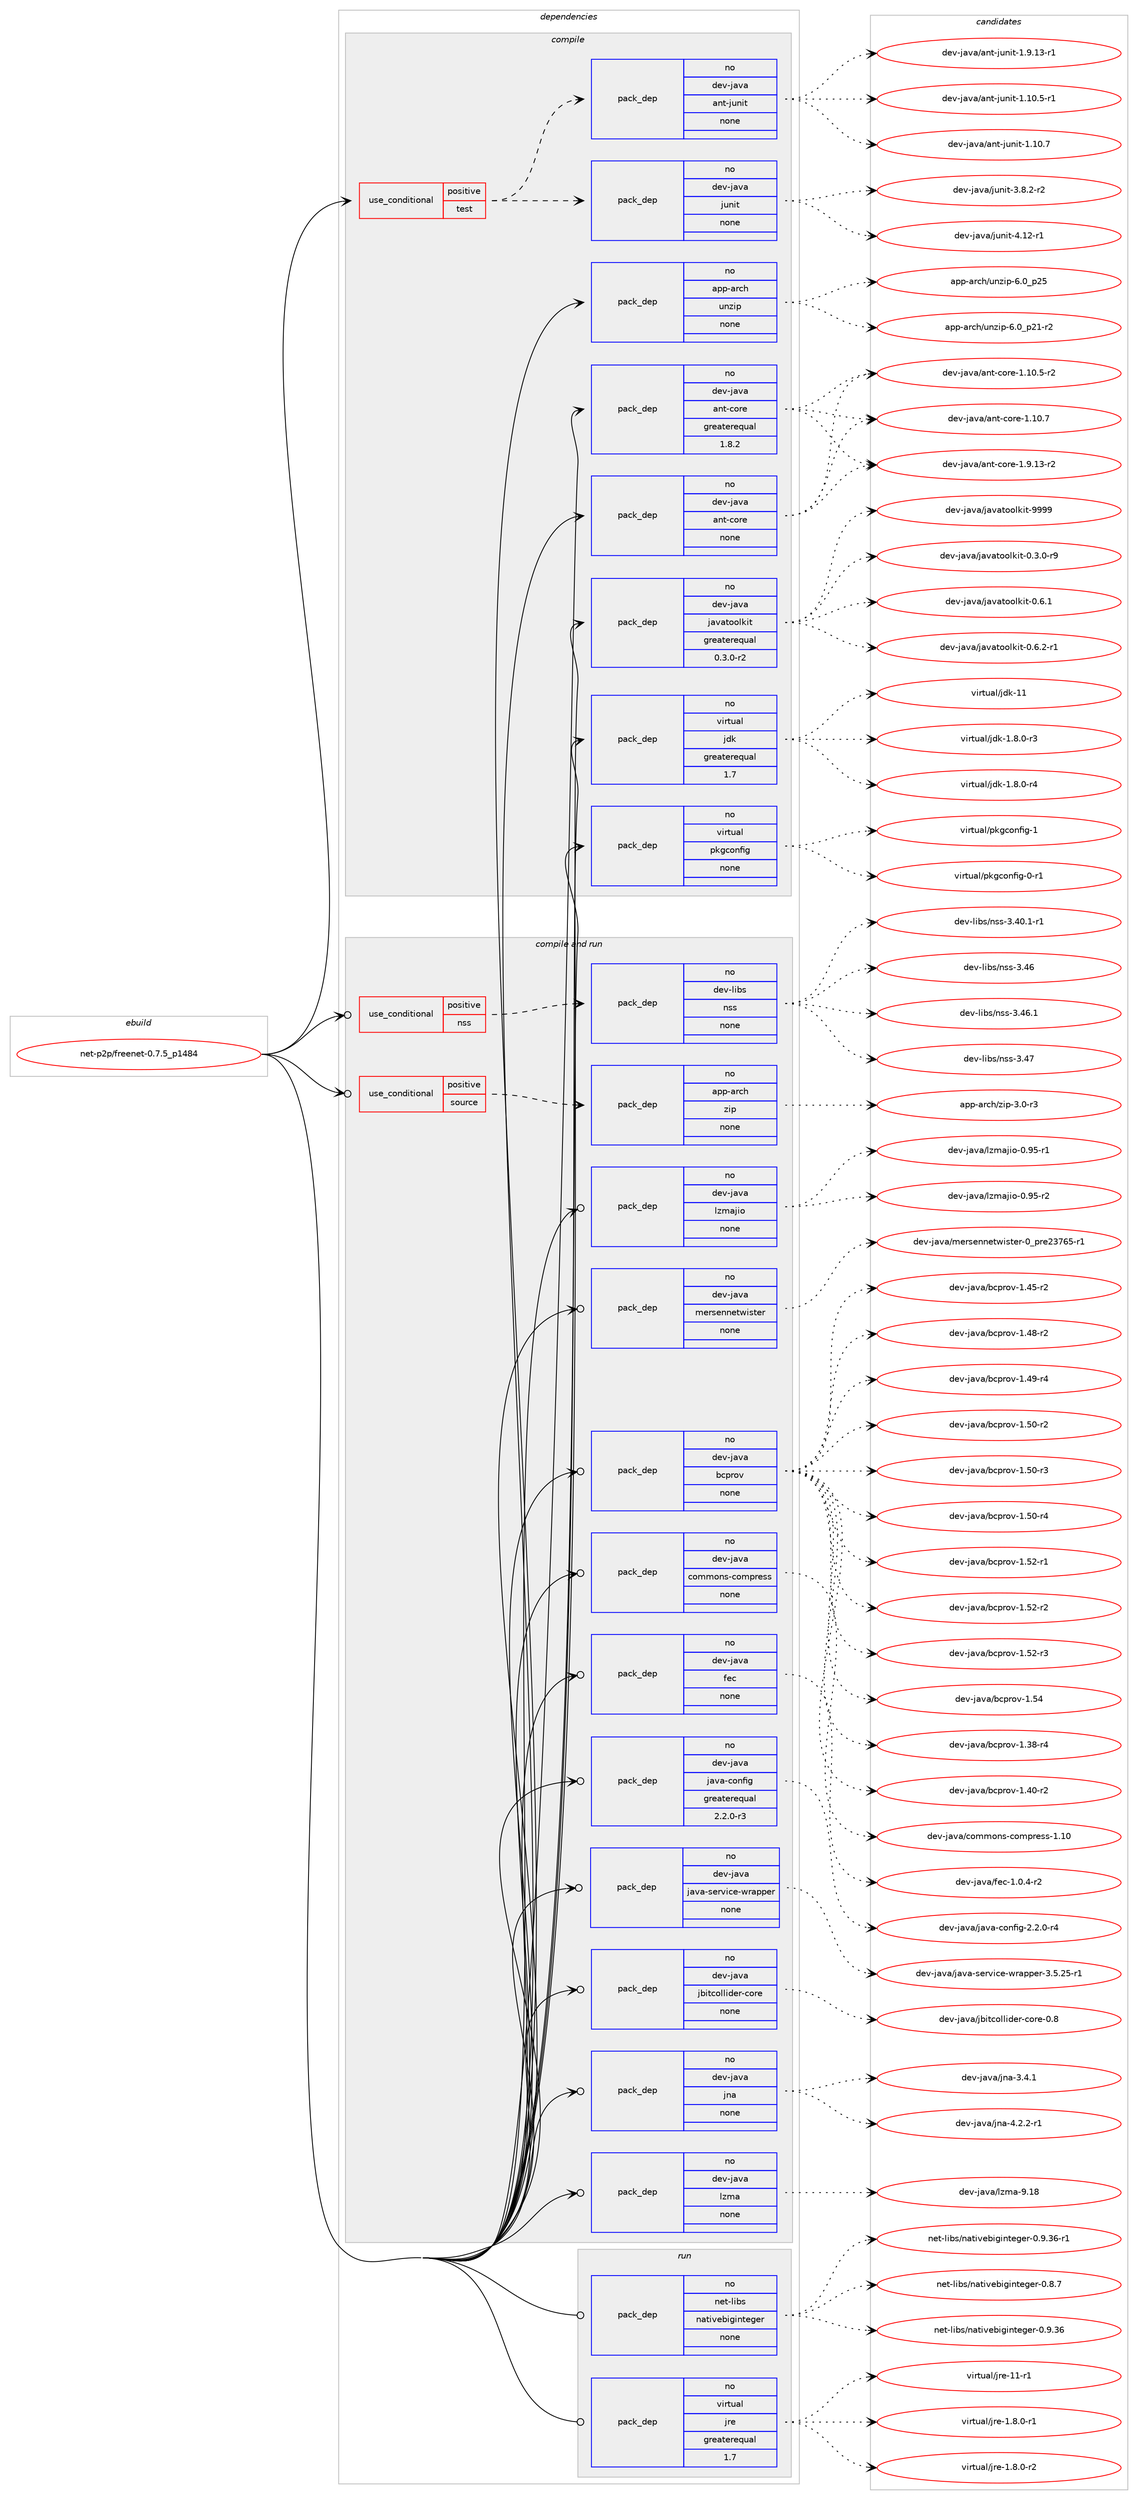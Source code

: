 digraph prolog {

# *************
# Graph options
# *************

newrank=true;
concentrate=true;
compound=true;
graph [rankdir=LR,fontname=Helvetica,fontsize=10,ranksep=1.5];#, ranksep=2.5, nodesep=0.2];
edge  [arrowhead=vee];
node  [fontname=Helvetica,fontsize=10];

# **********
# The ebuild
# **********

subgraph cluster_leftcol {
color=gray;
rank=same;
label=<<i>ebuild</i>>;
id [label="net-p2p/freenet-0.7.5_p1484", color=red, width=4, href="../net-p2p/freenet-0.7.5_p1484.svg"];
}

# ****************
# The dependencies
# ****************

subgraph cluster_midcol {
color=gray;
label=<<i>dependencies</i>>;
subgraph cluster_compile {
fillcolor="#eeeeee";
style=filled;
label=<<i>compile</i>>;
subgraph cond204777 {
dependency840143 [label=<<TABLE BORDER="0" CELLBORDER="1" CELLSPACING="0" CELLPADDING="4"><TR><TD ROWSPAN="3" CELLPADDING="10">use_conditional</TD></TR><TR><TD>positive</TD></TR><TR><TD>test</TD></TR></TABLE>>, shape=none, color=red];
subgraph pack620544 {
dependency840144 [label=<<TABLE BORDER="0" CELLBORDER="1" CELLSPACING="0" CELLPADDING="4" WIDTH="220"><TR><TD ROWSPAN="6" CELLPADDING="30">pack_dep</TD></TR><TR><TD WIDTH="110">no</TD></TR><TR><TD>dev-java</TD></TR><TR><TD>junit</TD></TR><TR><TD>none</TD></TR><TR><TD></TD></TR></TABLE>>, shape=none, color=blue];
}
dependency840143:e -> dependency840144:w [weight=20,style="dashed",arrowhead="vee"];
subgraph pack620545 {
dependency840145 [label=<<TABLE BORDER="0" CELLBORDER="1" CELLSPACING="0" CELLPADDING="4" WIDTH="220"><TR><TD ROWSPAN="6" CELLPADDING="30">pack_dep</TD></TR><TR><TD WIDTH="110">no</TD></TR><TR><TD>dev-java</TD></TR><TR><TD>ant-junit</TD></TR><TR><TD>none</TD></TR><TR><TD></TD></TR></TABLE>>, shape=none, color=blue];
}
dependency840143:e -> dependency840145:w [weight=20,style="dashed",arrowhead="vee"];
}
id:e -> dependency840143:w [weight=20,style="solid",arrowhead="vee"];
subgraph pack620546 {
dependency840146 [label=<<TABLE BORDER="0" CELLBORDER="1" CELLSPACING="0" CELLPADDING="4" WIDTH="220"><TR><TD ROWSPAN="6" CELLPADDING="30">pack_dep</TD></TR><TR><TD WIDTH="110">no</TD></TR><TR><TD>app-arch</TD></TR><TR><TD>unzip</TD></TR><TR><TD>none</TD></TR><TR><TD></TD></TR></TABLE>>, shape=none, color=blue];
}
id:e -> dependency840146:w [weight=20,style="solid",arrowhead="vee"];
subgraph pack620547 {
dependency840147 [label=<<TABLE BORDER="0" CELLBORDER="1" CELLSPACING="0" CELLPADDING="4" WIDTH="220"><TR><TD ROWSPAN="6" CELLPADDING="30">pack_dep</TD></TR><TR><TD WIDTH="110">no</TD></TR><TR><TD>dev-java</TD></TR><TR><TD>ant-core</TD></TR><TR><TD>greaterequal</TD></TR><TR><TD>1.8.2</TD></TR></TABLE>>, shape=none, color=blue];
}
id:e -> dependency840147:w [weight=20,style="solid",arrowhead="vee"];
subgraph pack620548 {
dependency840148 [label=<<TABLE BORDER="0" CELLBORDER="1" CELLSPACING="0" CELLPADDING="4" WIDTH="220"><TR><TD ROWSPAN="6" CELLPADDING="30">pack_dep</TD></TR><TR><TD WIDTH="110">no</TD></TR><TR><TD>dev-java</TD></TR><TR><TD>ant-core</TD></TR><TR><TD>none</TD></TR><TR><TD></TD></TR></TABLE>>, shape=none, color=blue];
}
id:e -> dependency840148:w [weight=20,style="solid",arrowhead="vee"];
subgraph pack620549 {
dependency840149 [label=<<TABLE BORDER="0" CELLBORDER="1" CELLSPACING="0" CELLPADDING="4" WIDTH="220"><TR><TD ROWSPAN="6" CELLPADDING="30">pack_dep</TD></TR><TR><TD WIDTH="110">no</TD></TR><TR><TD>dev-java</TD></TR><TR><TD>javatoolkit</TD></TR><TR><TD>greaterequal</TD></TR><TR><TD>0.3.0-r2</TD></TR></TABLE>>, shape=none, color=blue];
}
id:e -> dependency840149:w [weight=20,style="solid",arrowhead="vee"];
subgraph pack620550 {
dependency840150 [label=<<TABLE BORDER="0" CELLBORDER="1" CELLSPACING="0" CELLPADDING="4" WIDTH="220"><TR><TD ROWSPAN="6" CELLPADDING="30">pack_dep</TD></TR><TR><TD WIDTH="110">no</TD></TR><TR><TD>virtual</TD></TR><TR><TD>jdk</TD></TR><TR><TD>greaterequal</TD></TR><TR><TD>1.7</TD></TR></TABLE>>, shape=none, color=blue];
}
id:e -> dependency840150:w [weight=20,style="solid",arrowhead="vee"];
subgraph pack620551 {
dependency840151 [label=<<TABLE BORDER="0" CELLBORDER="1" CELLSPACING="0" CELLPADDING="4" WIDTH="220"><TR><TD ROWSPAN="6" CELLPADDING="30">pack_dep</TD></TR><TR><TD WIDTH="110">no</TD></TR><TR><TD>virtual</TD></TR><TR><TD>pkgconfig</TD></TR><TR><TD>none</TD></TR><TR><TD></TD></TR></TABLE>>, shape=none, color=blue];
}
id:e -> dependency840151:w [weight=20,style="solid",arrowhead="vee"];
}
subgraph cluster_compileandrun {
fillcolor="#eeeeee";
style=filled;
label=<<i>compile and run</i>>;
subgraph cond204778 {
dependency840152 [label=<<TABLE BORDER="0" CELLBORDER="1" CELLSPACING="0" CELLPADDING="4"><TR><TD ROWSPAN="3" CELLPADDING="10">use_conditional</TD></TR><TR><TD>positive</TD></TR><TR><TD>nss</TD></TR></TABLE>>, shape=none, color=red];
subgraph pack620552 {
dependency840153 [label=<<TABLE BORDER="0" CELLBORDER="1" CELLSPACING="0" CELLPADDING="4" WIDTH="220"><TR><TD ROWSPAN="6" CELLPADDING="30">pack_dep</TD></TR><TR><TD WIDTH="110">no</TD></TR><TR><TD>dev-libs</TD></TR><TR><TD>nss</TD></TR><TR><TD>none</TD></TR><TR><TD></TD></TR></TABLE>>, shape=none, color=blue];
}
dependency840152:e -> dependency840153:w [weight=20,style="dashed",arrowhead="vee"];
}
id:e -> dependency840152:w [weight=20,style="solid",arrowhead="odotvee"];
subgraph cond204779 {
dependency840154 [label=<<TABLE BORDER="0" CELLBORDER="1" CELLSPACING="0" CELLPADDING="4"><TR><TD ROWSPAN="3" CELLPADDING="10">use_conditional</TD></TR><TR><TD>positive</TD></TR><TR><TD>source</TD></TR></TABLE>>, shape=none, color=red];
subgraph pack620553 {
dependency840155 [label=<<TABLE BORDER="0" CELLBORDER="1" CELLSPACING="0" CELLPADDING="4" WIDTH="220"><TR><TD ROWSPAN="6" CELLPADDING="30">pack_dep</TD></TR><TR><TD WIDTH="110">no</TD></TR><TR><TD>app-arch</TD></TR><TR><TD>zip</TD></TR><TR><TD>none</TD></TR><TR><TD></TD></TR></TABLE>>, shape=none, color=blue];
}
dependency840154:e -> dependency840155:w [weight=20,style="dashed",arrowhead="vee"];
}
id:e -> dependency840154:w [weight=20,style="solid",arrowhead="odotvee"];
subgraph pack620554 {
dependency840156 [label=<<TABLE BORDER="0" CELLBORDER="1" CELLSPACING="0" CELLPADDING="4" WIDTH="220"><TR><TD ROWSPAN="6" CELLPADDING="30">pack_dep</TD></TR><TR><TD WIDTH="110">no</TD></TR><TR><TD>dev-java</TD></TR><TR><TD>bcprov</TD></TR><TR><TD>none</TD></TR><TR><TD></TD></TR></TABLE>>, shape=none, color=blue];
}
id:e -> dependency840156:w [weight=20,style="solid",arrowhead="odotvee"];
subgraph pack620555 {
dependency840157 [label=<<TABLE BORDER="0" CELLBORDER="1" CELLSPACING="0" CELLPADDING="4" WIDTH="220"><TR><TD ROWSPAN="6" CELLPADDING="30">pack_dep</TD></TR><TR><TD WIDTH="110">no</TD></TR><TR><TD>dev-java</TD></TR><TR><TD>commons-compress</TD></TR><TR><TD>none</TD></TR><TR><TD></TD></TR></TABLE>>, shape=none, color=blue];
}
id:e -> dependency840157:w [weight=20,style="solid",arrowhead="odotvee"];
subgraph pack620556 {
dependency840158 [label=<<TABLE BORDER="0" CELLBORDER="1" CELLSPACING="0" CELLPADDING="4" WIDTH="220"><TR><TD ROWSPAN="6" CELLPADDING="30">pack_dep</TD></TR><TR><TD WIDTH="110">no</TD></TR><TR><TD>dev-java</TD></TR><TR><TD>fec</TD></TR><TR><TD>none</TD></TR><TR><TD></TD></TR></TABLE>>, shape=none, color=blue];
}
id:e -> dependency840158:w [weight=20,style="solid",arrowhead="odotvee"];
subgraph pack620557 {
dependency840159 [label=<<TABLE BORDER="0" CELLBORDER="1" CELLSPACING="0" CELLPADDING="4" WIDTH="220"><TR><TD ROWSPAN="6" CELLPADDING="30">pack_dep</TD></TR><TR><TD WIDTH="110">no</TD></TR><TR><TD>dev-java</TD></TR><TR><TD>java-config</TD></TR><TR><TD>greaterequal</TD></TR><TR><TD>2.2.0-r3</TD></TR></TABLE>>, shape=none, color=blue];
}
id:e -> dependency840159:w [weight=20,style="solid",arrowhead="odotvee"];
subgraph pack620558 {
dependency840160 [label=<<TABLE BORDER="0" CELLBORDER="1" CELLSPACING="0" CELLPADDING="4" WIDTH="220"><TR><TD ROWSPAN="6" CELLPADDING="30">pack_dep</TD></TR><TR><TD WIDTH="110">no</TD></TR><TR><TD>dev-java</TD></TR><TR><TD>java-service-wrapper</TD></TR><TR><TD>none</TD></TR><TR><TD></TD></TR></TABLE>>, shape=none, color=blue];
}
id:e -> dependency840160:w [weight=20,style="solid",arrowhead="odotvee"];
subgraph pack620559 {
dependency840161 [label=<<TABLE BORDER="0" CELLBORDER="1" CELLSPACING="0" CELLPADDING="4" WIDTH="220"><TR><TD ROWSPAN="6" CELLPADDING="30">pack_dep</TD></TR><TR><TD WIDTH="110">no</TD></TR><TR><TD>dev-java</TD></TR><TR><TD>jbitcollider-core</TD></TR><TR><TD>none</TD></TR><TR><TD></TD></TR></TABLE>>, shape=none, color=blue];
}
id:e -> dependency840161:w [weight=20,style="solid",arrowhead="odotvee"];
subgraph pack620560 {
dependency840162 [label=<<TABLE BORDER="0" CELLBORDER="1" CELLSPACING="0" CELLPADDING="4" WIDTH="220"><TR><TD ROWSPAN="6" CELLPADDING="30">pack_dep</TD></TR><TR><TD WIDTH="110">no</TD></TR><TR><TD>dev-java</TD></TR><TR><TD>jna</TD></TR><TR><TD>none</TD></TR><TR><TD></TD></TR></TABLE>>, shape=none, color=blue];
}
id:e -> dependency840162:w [weight=20,style="solid",arrowhead="odotvee"];
subgraph pack620561 {
dependency840163 [label=<<TABLE BORDER="0" CELLBORDER="1" CELLSPACING="0" CELLPADDING="4" WIDTH="220"><TR><TD ROWSPAN="6" CELLPADDING="30">pack_dep</TD></TR><TR><TD WIDTH="110">no</TD></TR><TR><TD>dev-java</TD></TR><TR><TD>lzma</TD></TR><TR><TD>none</TD></TR><TR><TD></TD></TR></TABLE>>, shape=none, color=blue];
}
id:e -> dependency840163:w [weight=20,style="solid",arrowhead="odotvee"];
subgraph pack620562 {
dependency840164 [label=<<TABLE BORDER="0" CELLBORDER="1" CELLSPACING="0" CELLPADDING="4" WIDTH="220"><TR><TD ROWSPAN="6" CELLPADDING="30">pack_dep</TD></TR><TR><TD WIDTH="110">no</TD></TR><TR><TD>dev-java</TD></TR><TR><TD>lzmajio</TD></TR><TR><TD>none</TD></TR><TR><TD></TD></TR></TABLE>>, shape=none, color=blue];
}
id:e -> dependency840164:w [weight=20,style="solid",arrowhead="odotvee"];
subgraph pack620563 {
dependency840165 [label=<<TABLE BORDER="0" CELLBORDER="1" CELLSPACING="0" CELLPADDING="4" WIDTH="220"><TR><TD ROWSPAN="6" CELLPADDING="30">pack_dep</TD></TR><TR><TD WIDTH="110">no</TD></TR><TR><TD>dev-java</TD></TR><TR><TD>mersennetwister</TD></TR><TR><TD>none</TD></TR><TR><TD></TD></TR></TABLE>>, shape=none, color=blue];
}
id:e -> dependency840165:w [weight=20,style="solid",arrowhead="odotvee"];
}
subgraph cluster_run {
fillcolor="#eeeeee";
style=filled;
label=<<i>run</i>>;
subgraph pack620564 {
dependency840166 [label=<<TABLE BORDER="0" CELLBORDER="1" CELLSPACING="0" CELLPADDING="4" WIDTH="220"><TR><TD ROWSPAN="6" CELLPADDING="30">pack_dep</TD></TR><TR><TD WIDTH="110">no</TD></TR><TR><TD>net-libs</TD></TR><TR><TD>nativebiginteger</TD></TR><TR><TD>none</TD></TR><TR><TD></TD></TR></TABLE>>, shape=none, color=blue];
}
id:e -> dependency840166:w [weight=20,style="solid",arrowhead="odot"];
subgraph pack620565 {
dependency840167 [label=<<TABLE BORDER="0" CELLBORDER="1" CELLSPACING="0" CELLPADDING="4" WIDTH="220"><TR><TD ROWSPAN="6" CELLPADDING="30">pack_dep</TD></TR><TR><TD WIDTH="110">no</TD></TR><TR><TD>virtual</TD></TR><TR><TD>jre</TD></TR><TR><TD>greaterequal</TD></TR><TR><TD>1.7</TD></TR></TABLE>>, shape=none, color=blue];
}
id:e -> dependency840167:w [weight=20,style="solid",arrowhead="odot"];
}
}

# **************
# The candidates
# **************

subgraph cluster_choices {
rank=same;
color=gray;
label=<<i>candidates</i>>;

subgraph choice620544 {
color=black;
nodesep=1;
choice100101118451069711897471061171101051164551465646504511450 [label="dev-java/junit-3.8.2-r2", color=red, width=4,href="../dev-java/junit-3.8.2-r2.svg"];
choice1001011184510697118974710611711010511645524649504511449 [label="dev-java/junit-4.12-r1", color=red, width=4,href="../dev-java/junit-4.12-r1.svg"];
dependency840144:e -> choice100101118451069711897471061171101051164551465646504511450:w [style=dotted,weight="100"];
dependency840144:e -> choice1001011184510697118974710611711010511645524649504511449:w [style=dotted,weight="100"];
}
subgraph choice620545 {
color=black;
nodesep=1;
choice100101118451069711897479711011645106117110105116454946494846534511449 [label="dev-java/ant-junit-1.10.5-r1", color=red, width=4,href="../dev-java/ant-junit-1.10.5-r1.svg"];
choice10010111845106971189747971101164510611711010511645494649484655 [label="dev-java/ant-junit-1.10.7", color=red, width=4,href="../dev-java/ant-junit-1.10.7.svg"];
choice100101118451069711897479711011645106117110105116454946574649514511449 [label="dev-java/ant-junit-1.9.13-r1", color=red, width=4,href="../dev-java/ant-junit-1.9.13-r1.svg"];
dependency840145:e -> choice100101118451069711897479711011645106117110105116454946494846534511449:w [style=dotted,weight="100"];
dependency840145:e -> choice10010111845106971189747971101164510611711010511645494649484655:w [style=dotted,weight="100"];
dependency840145:e -> choice100101118451069711897479711011645106117110105116454946574649514511449:w [style=dotted,weight="100"];
}
subgraph choice620546 {
color=black;
nodesep=1;
choice9711211245971149910447117110122105112455446489511250494511450 [label="app-arch/unzip-6.0_p21-r2", color=red, width=4,href="../app-arch/unzip-6.0_p21-r2.svg"];
choice971121124597114991044711711012210511245544648951125053 [label="app-arch/unzip-6.0_p25", color=red, width=4,href="../app-arch/unzip-6.0_p25.svg"];
dependency840146:e -> choice9711211245971149910447117110122105112455446489511250494511450:w [style=dotted,weight="100"];
dependency840146:e -> choice971121124597114991044711711012210511245544648951125053:w [style=dotted,weight="100"];
}
subgraph choice620547 {
color=black;
nodesep=1;
choice10010111845106971189747971101164599111114101454946494846534511450 [label="dev-java/ant-core-1.10.5-r2", color=red, width=4,href="../dev-java/ant-core-1.10.5-r2.svg"];
choice1001011184510697118974797110116459911111410145494649484655 [label="dev-java/ant-core-1.10.7", color=red, width=4,href="../dev-java/ant-core-1.10.7.svg"];
choice10010111845106971189747971101164599111114101454946574649514511450 [label="dev-java/ant-core-1.9.13-r2", color=red, width=4,href="../dev-java/ant-core-1.9.13-r2.svg"];
dependency840147:e -> choice10010111845106971189747971101164599111114101454946494846534511450:w [style=dotted,weight="100"];
dependency840147:e -> choice1001011184510697118974797110116459911111410145494649484655:w [style=dotted,weight="100"];
dependency840147:e -> choice10010111845106971189747971101164599111114101454946574649514511450:w [style=dotted,weight="100"];
}
subgraph choice620548 {
color=black;
nodesep=1;
choice10010111845106971189747971101164599111114101454946494846534511450 [label="dev-java/ant-core-1.10.5-r2", color=red, width=4,href="../dev-java/ant-core-1.10.5-r2.svg"];
choice1001011184510697118974797110116459911111410145494649484655 [label="dev-java/ant-core-1.10.7", color=red, width=4,href="../dev-java/ant-core-1.10.7.svg"];
choice10010111845106971189747971101164599111114101454946574649514511450 [label="dev-java/ant-core-1.9.13-r2", color=red, width=4,href="../dev-java/ant-core-1.9.13-r2.svg"];
dependency840148:e -> choice10010111845106971189747971101164599111114101454946494846534511450:w [style=dotted,weight="100"];
dependency840148:e -> choice1001011184510697118974797110116459911111410145494649484655:w [style=dotted,weight="100"];
dependency840148:e -> choice10010111845106971189747971101164599111114101454946574649514511450:w [style=dotted,weight="100"];
}
subgraph choice620549 {
color=black;
nodesep=1;
choice1001011184510697118974710697118971161111111081071051164548465146484511457 [label="dev-java/javatoolkit-0.3.0-r9", color=red, width=4,href="../dev-java/javatoolkit-0.3.0-r9.svg"];
choice100101118451069711897471069711897116111111108107105116454846544649 [label="dev-java/javatoolkit-0.6.1", color=red, width=4,href="../dev-java/javatoolkit-0.6.1.svg"];
choice1001011184510697118974710697118971161111111081071051164548465446504511449 [label="dev-java/javatoolkit-0.6.2-r1", color=red, width=4,href="../dev-java/javatoolkit-0.6.2-r1.svg"];
choice1001011184510697118974710697118971161111111081071051164557575757 [label="dev-java/javatoolkit-9999", color=red, width=4,href="../dev-java/javatoolkit-9999.svg"];
dependency840149:e -> choice1001011184510697118974710697118971161111111081071051164548465146484511457:w [style=dotted,weight="100"];
dependency840149:e -> choice100101118451069711897471069711897116111111108107105116454846544649:w [style=dotted,weight="100"];
dependency840149:e -> choice1001011184510697118974710697118971161111111081071051164548465446504511449:w [style=dotted,weight="100"];
dependency840149:e -> choice1001011184510697118974710697118971161111111081071051164557575757:w [style=dotted,weight="100"];
}
subgraph choice620550 {
color=black;
nodesep=1;
choice11810511411611797108471061001074549465646484511451 [label="virtual/jdk-1.8.0-r3", color=red, width=4,href="../virtual/jdk-1.8.0-r3.svg"];
choice11810511411611797108471061001074549465646484511452 [label="virtual/jdk-1.8.0-r4", color=red, width=4,href="../virtual/jdk-1.8.0-r4.svg"];
choice1181051141161179710847106100107454949 [label="virtual/jdk-11", color=red, width=4,href="../virtual/jdk-11.svg"];
dependency840150:e -> choice11810511411611797108471061001074549465646484511451:w [style=dotted,weight="100"];
dependency840150:e -> choice11810511411611797108471061001074549465646484511452:w [style=dotted,weight="100"];
dependency840150:e -> choice1181051141161179710847106100107454949:w [style=dotted,weight="100"];
}
subgraph choice620551 {
color=black;
nodesep=1;
choice11810511411611797108471121071039911111010210510345484511449 [label="virtual/pkgconfig-0-r1", color=red, width=4,href="../virtual/pkgconfig-0-r1.svg"];
choice1181051141161179710847112107103991111101021051034549 [label="virtual/pkgconfig-1", color=red, width=4,href="../virtual/pkgconfig-1.svg"];
dependency840151:e -> choice11810511411611797108471121071039911111010210510345484511449:w [style=dotted,weight="100"];
dependency840151:e -> choice1181051141161179710847112107103991111101021051034549:w [style=dotted,weight="100"];
}
subgraph choice620552 {
color=black;
nodesep=1;
choice100101118451081059811547110115115455146524846494511449 [label="dev-libs/nss-3.40.1-r1", color=red, width=4,href="../dev-libs/nss-3.40.1-r1.svg"];
choice1001011184510810598115471101151154551465254 [label="dev-libs/nss-3.46", color=red, width=4,href="../dev-libs/nss-3.46.svg"];
choice10010111845108105981154711011511545514652544649 [label="dev-libs/nss-3.46.1", color=red, width=4,href="../dev-libs/nss-3.46.1.svg"];
choice1001011184510810598115471101151154551465255 [label="dev-libs/nss-3.47", color=red, width=4,href="../dev-libs/nss-3.47.svg"];
dependency840153:e -> choice100101118451081059811547110115115455146524846494511449:w [style=dotted,weight="100"];
dependency840153:e -> choice1001011184510810598115471101151154551465254:w [style=dotted,weight="100"];
dependency840153:e -> choice10010111845108105981154711011511545514652544649:w [style=dotted,weight="100"];
dependency840153:e -> choice1001011184510810598115471101151154551465255:w [style=dotted,weight="100"];
}
subgraph choice620553 {
color=black;
nodesep=1;
choice9711211245971149910447122105112455146484511451 [label="app-arch/zip-3.0-r3", color=red, width=4,href="../app-arch/zip-3.0-r3.svg"];
dependency840155:e -> choice9711211245971149910447122105112455146484511451:w [style=dotted,weight="100"];
}
subgraph choice620554 {
color=black;
nodesep=1;
choice10010111845106971189747989911211411111845494651564511452 [label="dev-java/bcprov-1.38-r4", color=red, width=4,href="../dev-java/bcprov-1.38-r4.svg"];
choice10010111845106971189747989911211411111845494652484511450 [label="dev-java/bcprov-1.40-r2", color=red, width=4,href="../dev-java/bcprov-1.40-r2.svg"];
choice10010111845106971189747989911211411111845494652534511450 [label="dev-java/bcprov-1.45-r2", color=red, width=4,href="../dev-java/bcprov-1.45-r2.svg"];
choice10010111845106971189747989911211411111845494652564511450 [label="dev-java/bcprov-1.48-r2", color=red, width=4,href="../dev-java/bcprov-1.48-r2.svg"];
choice10010111845106971189747989911211411111845494652574511452 [label="dev-java/bcprov-1.49-r4", color=red, width=4,href="../dev-java/bcprov-1.49-r4.svg"];
choice10010111845106971189747989911211411111845494653484511450 [label="dev-java/bcprov-1.50-r2", color=red, width=4,href="../dev-java/bcprov-1.50-r2.svg"];
choice10010111845106971189747989911211411111845494653484511451 [label="dev-java/bcprov-1.50-r3", color=red, width=4,href="../dev-java/bcprov-1.50-r3.svg"];
choice10010111845106971189747989911211411111845494653484511452 [label="dev-java/bcprov-1.50-r4", color=red, width=4,href="../dev-java/bcprov-1.50-r4.svg"];
choice10010111845106971189747989911211411111845494653504511449 [label="dev-java/bcprov-1.52-r1", color=red, width=4,href="../dev-java/bcprov-1.52-r1.svg"];
choice10010111845106971189747989911211411111845494653504511450 [label="dev-java/bcprov-1.52-r2", color=red, width=4,href="../dev-java/bcprov-1.52-r2.svg"];
choice10010111845106971189747989911211411111845494653504511451 [label="dev-java/bcprov-1.52-r3", color=red, width=4,href="../dev-java/bcprov-1.52-r3.svg"];
choice1001011184510697118974798991121141111184549465352 [label="dev-java/bcprov-1.54", color=red, width=4,href="../dev-java/bcprov-1.54.svg"];
dependency840156:e -> choice10010111845106971189747989911211411111845494651564511452:w [style=dotted,weight="100"];
dependency840156:e -> choice10010111845106971189747989911211411111845494652484511450:w [style=dotted,weight="100"];
dependency840156:e -> choice10010111845106971189747989911211411111845494652534511450:w [style=dotted,weight="100"];
dependency840156:e -> choice10010111845106971189747989911211411111845494652564511450:w [style=dotted,weight="100"];
dependency840156:e -> choice10010111845106971189747989911211411111845494652574511452:w [style=dotted,weight="100"];
dependency840156:e -> choice10010111845106971189747989911211411111845494653484511450:w [style=dotted,weight="100"];
dependency840156:e -> choice10010111845106971189747989911211411111845494653484511451:w [style=dotted,weight="100"];
dependency840156:e -> choice10010111845106971189747989911211411111845494653484511452:w [style=dotted,weight="100"];
dependency840156:e -> choice10010111845106971189747989911211411111845494653504511449:w [style=dotted,weight="100"];
dependency840156:e -> choice10010111845106971189747989911211411111845494653504511450:w [style=dotted,weight="100"];
dependency840156:e -> choice10010111845106971189747989911211411111845494653504511451:w [style=dotted,weight="100"];
dependency840156:e -> choice1001011184510697118974798991121141111184549465352:w [style=dotted,weight="100"];
}
subgraph choice620555 {
color=black;
nodesep=1;
choice100101118451069711897479911110910911111011545991111091121141011151154549464948 [label="dev-java/commons-compress-1.10", color=red, width=4,href="../dev-java/commons-compress-1.10.svg"];
dependency840157:e -> choice100101118451069711897479911110910911111011545991111091121141011151154549464948:w [style=dotted,weight="100"];
}
subgraph choice620556 {
color=black;
nodesep=1;
choice10010111845106971189747102101994549464846524511450 [label="dev-java/fec-1.0.4-r2", color=red, width=4,href="../dev-java/fec-1.0.4-r2.svg"];
dependency840158:e -> choice10010111845106971189747102101994549464846524511450:w [style=dotted,weight="100"];
}
subgraph choice620557 {
color=black;
nodesep=1;
choice10010111845106971189747106971189745991111101021051034550465046484511452 [label="dev-java/java-config-2.2.0-r4", color=red, width=4,href="../dev-java/java-config-2.2.0-r4.svg"];
dependency840159:e -> choice10010111845106971189747106971189745991111101021051034550465046484511452:w [style=dotted,weight="100"];
}
subgraph choice620558 {
color=black;
nodesep=1;
choice10010111845106971189747106971189745115101114118105991014511911497112112101114455146534650534511449 [label="dev-java/java-service-wrapper-3.5.25-r1", color=red, width=4,href="../dev-java/java-service-wrapper-3.5.25-r1.svg"];
dependency840160:e -> choice10010111845106971189747106971189745115101114118105991014511911497112112101114455146534650534511449:w [style=dotted,weight="100"];
}
subgraph choice620559 {
color=black;
nodesep=1;
choice100101118451069711897471069810511699111108108105100101114459911111410145484656 [label="dev-java/jbitcollider-core-0.8", color=red, width=4,href="../dev-java/jbitcollider-core-0.8.svg"];
dependency840161:e -> choice100101118451069711897471069810511699111108108105100101114459911111410145484656:w [style=dotted,weight="100"];
}
subgraph choice620560 {
color=black;
nodesep=1;
choice1001011184510697118974710611097455146524649 [label="dev-java/jna-3.4.1", color=red, width=4,href="../dev-java/jna-3.4.1.svg"];
choice10010111845106971189747106110974552465046504511449 [label="dev-java/jna-4.2.2-r1", color=red, width=4,href="../dev-java/jna-4.2.2-r1.svg"];
dependency840162:e -> choice1001011184510697118974710611097455146524649:w [style=dotted,weight="100"];
dependency840162:e -> choice10010111845106971189747106110974552465046504511449:w [style=dotted,weight="100"];
}
subgraph choice620561 {
color=black;
nodesep=1;
choice10010111845106971189747108122109974557464956 [label="dev-java/lzma-9.18", color=red, width=4,href="../dev-java/lzma-9.18.svg"];
dependency840163:e -> choice10010111845106971189747108122109974557464956:w [style=dotted,weight="100"];
}
subgraph choice620562 {
color=black;
nodesep=1;
choice100101118451069711897471081221099710610511145484657534511449 [label="dev-java/lzmajio-0.95-r1", color=red, width=4,href="../dev-java/lzmajio-0.95-r1.svg"];
choice100101118451069711897471081221099710610511145484657534511450 [label="dev-java/lzmajio-0.95-r2", color=red, width=4,href="../dev-java/lzmajio-0.95-r2.svg"];
dependency840164:e -> choice100101118451069711897471081221099710610511145484657534511449:w [style=dotted,weight="100"];
dependency840164:e -> choice100101118451069711897471081221099710610511145484657534511450:w [style=dotted,weight="100"];
}
subgraph choice620563 {
color=black;
nodesep=1;
choice1001011184510697118974710910111411510111011010111611910511511610111445489511211410150515554534511449 [label="dev-java/mersennetwister-0_pre23765-r1", color=red, width=4,href="../dev-java/mersennetwister-0_pre23765-r1.svg"];
dependency840165:e -> choice1001011184510697118974710910111411510111011010111611910511511610111445489511211410150515554534511449:w [style=dotted,weight="100"];
}
subgraph choice620564 {
color=black;
nodesep=1;
choice1101011164510810598115471109711610511810198105103105110116101103101114454846564655 [label="net-libs/nativebiginteger-0.8.7", color=red, width=4,href="../net-libs/nativebiginteger-0.8.7.svg"];
choice110101116451081059811547110971161051181019810510310511011610110310111445484657465154 [label="net-libs/nativebiginteger-0.9.36", color=red, width=4,href="../net-libs/nativebiginteger-0.9.36.svg"];
choice1101011164510810598115471109711610511810198105103105110116101103101114454846574651544511449 [label="net-libs/nativebiginteger-0.9.36-r1", color=red, width=4,href="../net-libs/nativebiginteger-0.9.36-r1.svg"];
dependency840166:e -> choice1101011164510810598115471109711610511810198105103105110116101103101114454846564655:w [style=dotted,weight="100"];
dependency840166:e -> choice110101116451081059811547110971161051181019810510310511011610110310111445484657465154:w [style=dotted,weight="100"];
dependency840166:e -> choice1101011164510810598115471109711610511810198105103105110116101103101114454846574651544511449:w [style=dotted,weight="100"];
}
subgraph choice620565 {
color=black;
nodesep=1;
choice11810511411611797108471061141014549465646484511449 [label="virtual/jre-1.8.0-r1", color=red, width=4,href="../virtual/jre-1.8.0-r1.svg"];
choice11810511411611797108471061141014549465646484511450 [label="virtual/jre-1.8.0-r2", color=red, width=4,href="../virtual/jre-1.8.0-r2.svg"];
choice11810511411611797108471061141014549494511449 [label="virtual/jre-11-r1", color=red, width=4,href="../virtual/jre-11-r1.svg"];
dependency840167:e -> choice11810511411611797108471061141014549465646484511449:w [style=dotted,weight="100"];
dependency840167:e -> choice11810511411611797108471061141014549465646484511450:w [style=dotted,weight="100"];
dependency840167:e -> choice11810511411611797108471061141014549494511449:w [style=dotted,weight="100"];
}
}

}
